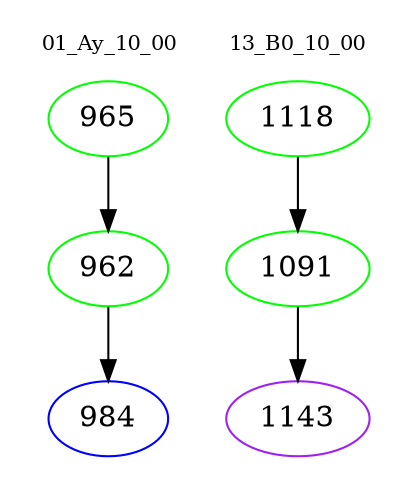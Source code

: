 digraph{
subgraph cluster_0 {
color = white
label = "01_Ay_10_00";
fontsize=10;
T0_965 [label="965", color="green"]
T0_965 -> T0_962 [color="black"]
T0_962 [label="962", color="green"]
T0_962 -> T0_984 [color="black"]
T0_984 [label="984", color="blue"]
}
subgraph cluster_1 {
color = white
label = "13_B0_10_00";
fontsize=10;
T1_1118 [label="1118", color="green"]
T1_1118 -> T1_1091 [color="black"]
T1_1091 [label="1091", color="green"]
T1_1091 -> T1_1143 [color="black"]
T1_1143 [label="1143", color="purple"]
}
}
